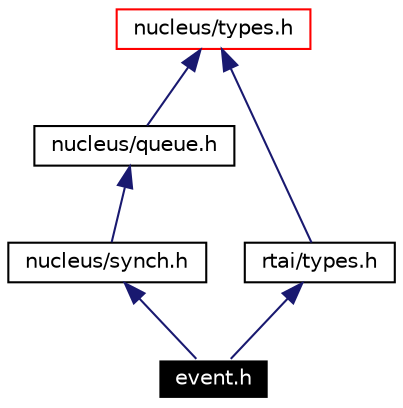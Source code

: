 digraph G
{
  edge [fontname="Helvetica",fontsize=10,labelfontname="Helvetica",labelfontsize=10];
  node [fontname="Helvetica",fontsize=10,shape=record];
  Node1 [label="event.h",height=0.2,width=0.4,color="white", fillcolor="black", style="filled" fontcolor="white"];
  Node2 -> Node1 [dir=back,color="midnightblue",fontsize=10,style="solid",fontname="Helvetica"];
  Node2 [label="nucleus/synch.h",height=0.2,width=0.4,color="black",URL="$synch_8h-source.html"];
  Node3 -> Node2 [dir=back,color="midnightblue",fontsize=10,style="solid",fontname="Helvetica"];
  Node3 [label="nucleus/queue.h",height=0.2,width=0.4,color="black",URL="$include_2nucleus_2queue_8h-source.html"];
  Node4 -> Node3 [dir=back,color="midnightblue",fontsize=10,style="solid",fontname="Helvetica"];
  Node4 [label="nucleus/types.h",height=0.2,width=0.4,color="red",URL="$include_2nucleus_2types_8h-source.html"];
  Node5 -> Node1 [dir=back,color="midnightblue",fontsize=10,style="solid",fontname="Helvetica"];
  Node5 [label="rtai/types.h",height=0.2,width=0.4,color="black",URL="$skins_2rtai_2types_8h.html"];
  Node4 -> Node5 [dir=back,color="midnightblue",fontsize=10,style="solid",fontname="Helvetica"];
}
